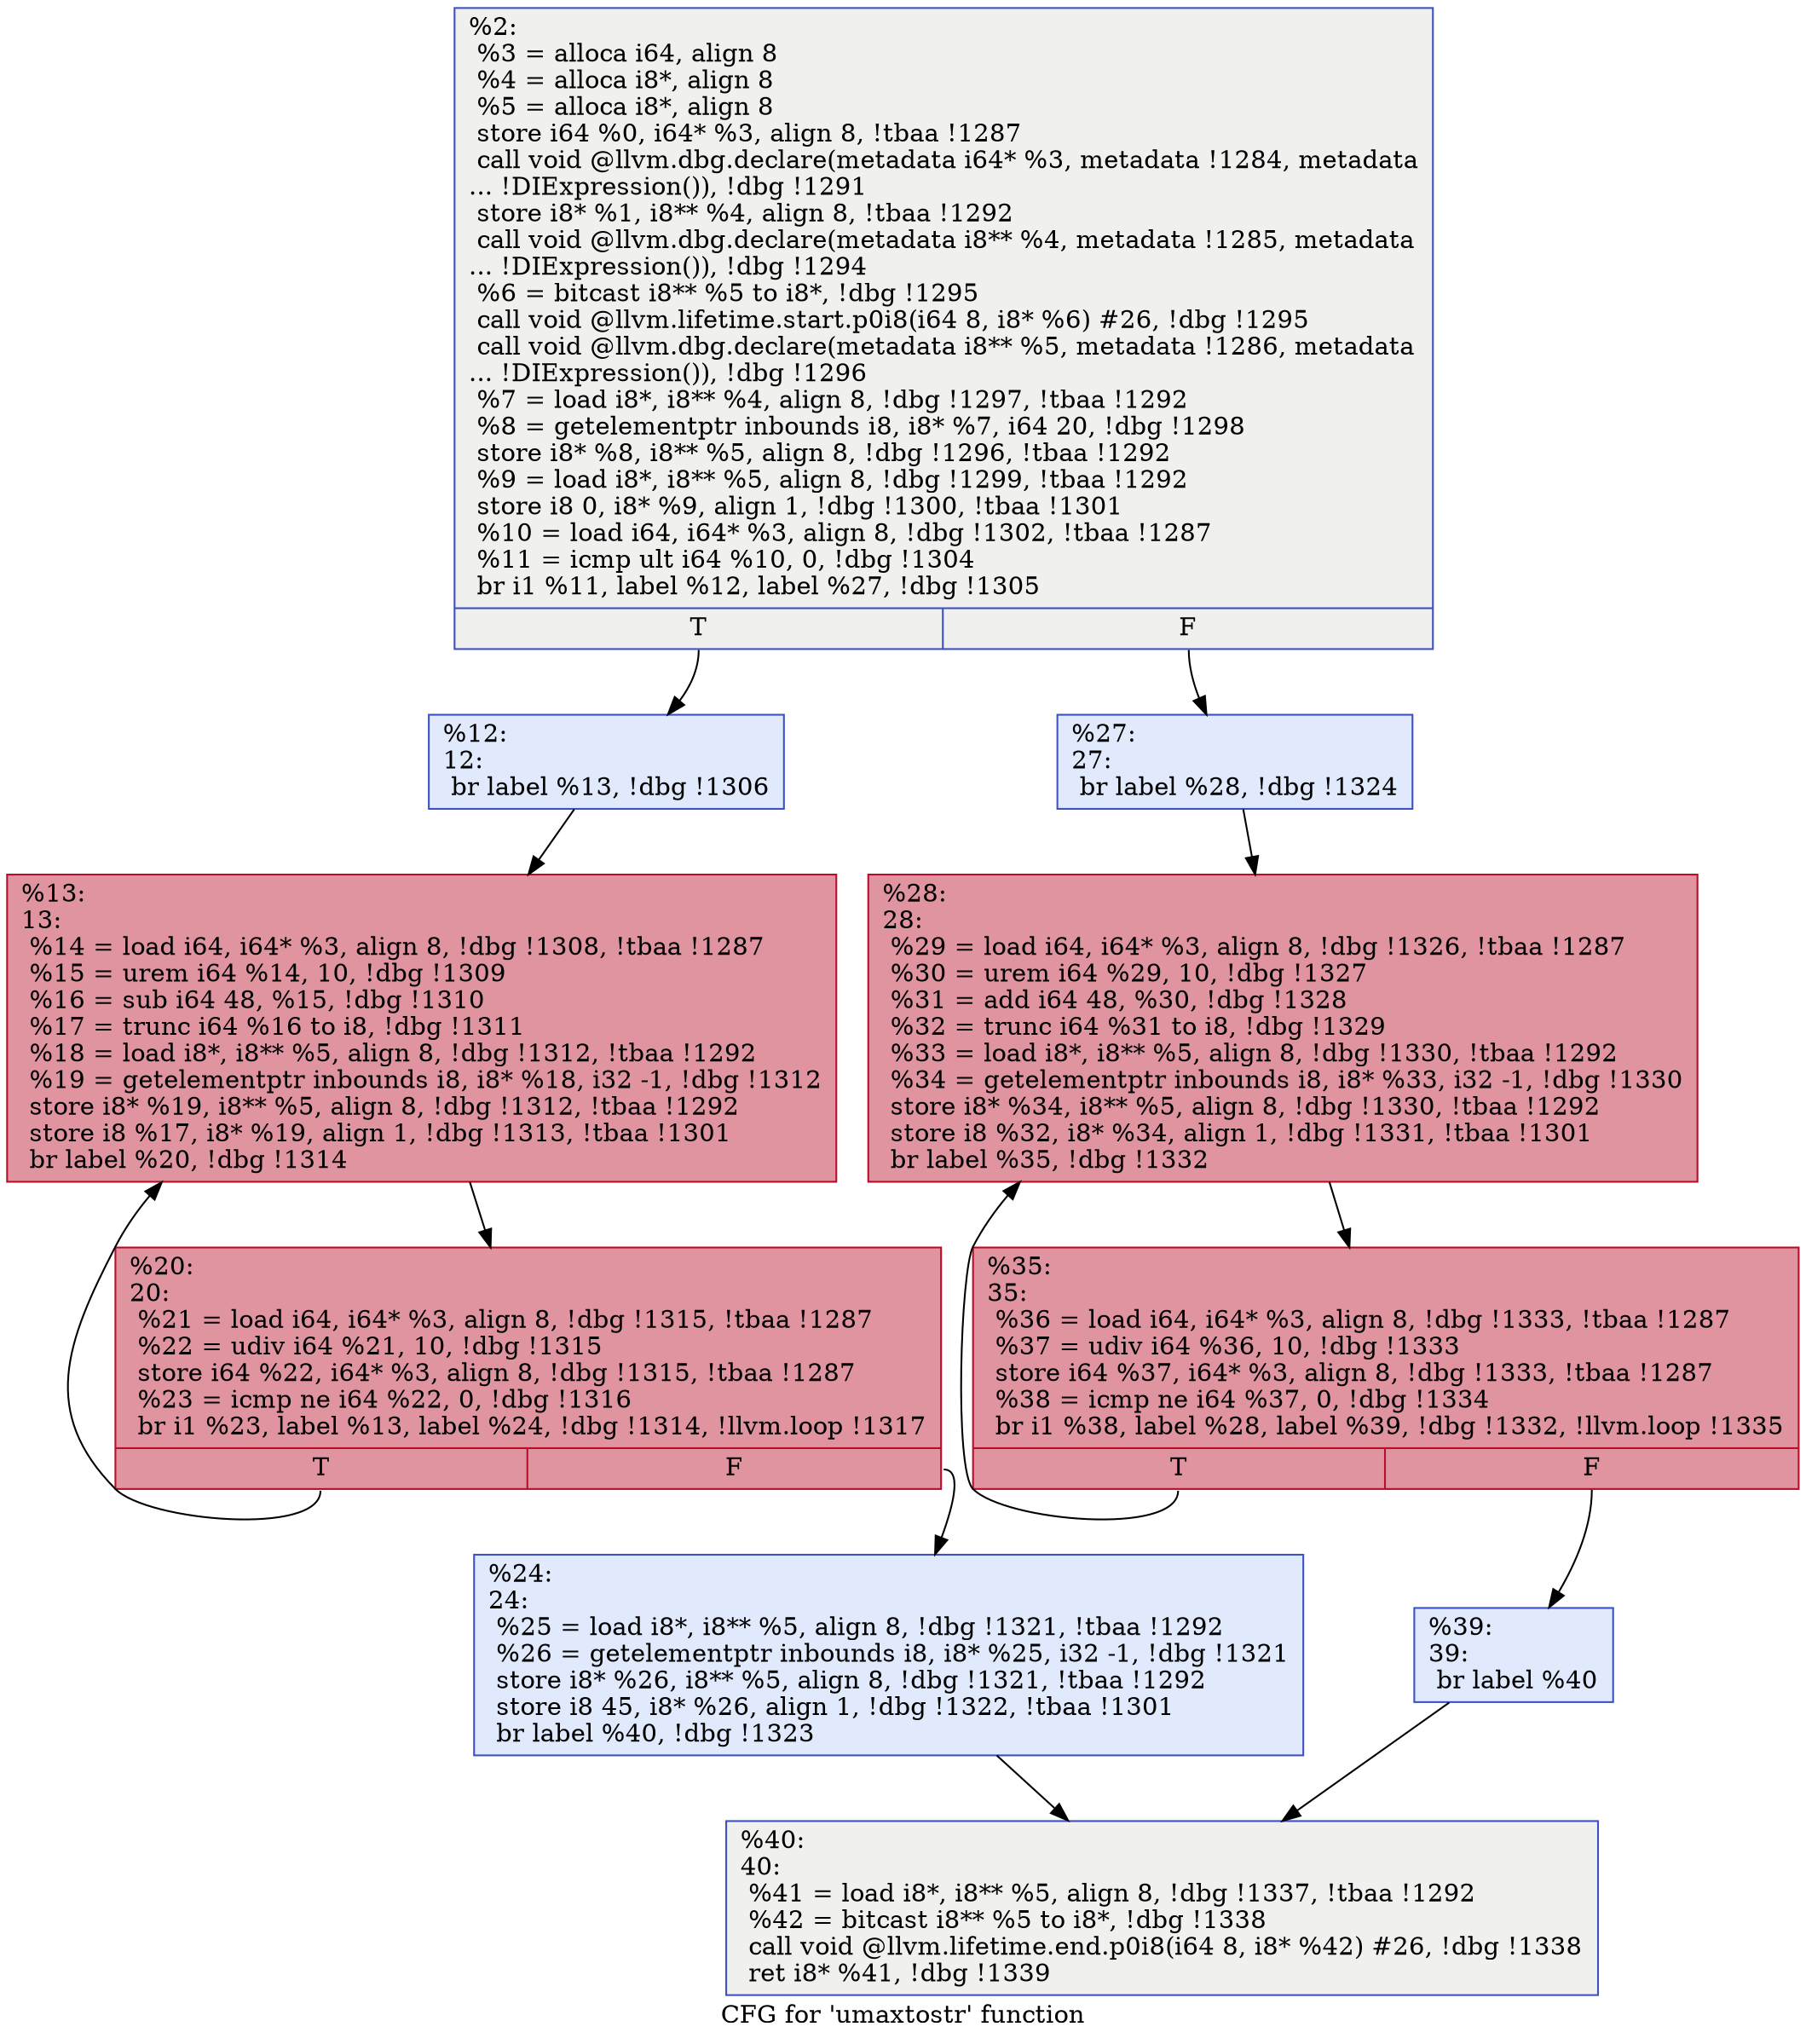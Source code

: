 digraph "CFG for 'umaxtostr' function" {
	label="CFG for 'umaxtostr' function";

	Node0x2677200 [shape=record,color="#3d50c3ff", style=filled, fillcolor="#dedcdb70",label="{%2:\l  %3 = alloca i64, align 8\l  %4 = alloca i8*, align 8\l  %5 = alloca i8*, align 8\l  store i64 %0, i64* %3, align 8, !tbaa !1287\l  call void @llvm.dbg.declare(metadata i64* %3, metadata !1284, metadata\l... !DIExpression()), !dbg !1291\l  store i8* %1, i8** %4, align 8, !tbaa !1292\l  call void @llvm.dbg.declare(metadata i8** %4, metadata !1285, metadata\l... !DIExpression()), !dbg !1294\l  %6 = bitcast i8** %5 to i8*, !dbg !1295\l  call void @llvm.lifetime.start.p0i8(i64 8, i8* %6) #26, !dbg !1295\l  call void @llvm.dbg.declare(metadata i8** %5, metadata !1286, metadata\l... !DIExpression()), !dbg !1296\l  %7 = load i8*, i8** %4, align 8, !dbg !1297, !tbaa !1292\l  %8 = getelementptr inbounds i8, i8* %7, i64 20, !dbg !1298\l  store i8* %8, i8** %5, align 8, !dbg !1296, !tbaa !1292\l  %9 = load i8*, i8** %5, align 8, !dbg !1299, !tbaa !1292\l  store i8 0, i8* %9, align 1, !dbg !1300, !tbaa !1301\l  %10 = load i64, i64* %3, align 8, !dbg !1302, !tbaa !1287\l  %11 = icmp ult i64 %10, 0, !dbg !1304\l  br i1 %11, label %12, label %27, !dbg !1305\l|{<s0>T|<s1>F}}"];
	Node0x2677200:s0 -> Node0x267ad70;
	Node0x2677200:s1 -> Node0x267af10;
	Node0x267ad70 [shape=record,color="#3d50c3ff", style=filled, fillcolor="#b9d0f970",label="{%12:\l12:                                               \l  br label %13, !dbg !1306\l}"];
	Node0x267ad70 -> Node0x267ae20;
	Node0x267ae20 [shape=record,color="#b70d28ff", style=filled, fillcolor="#b70d2870",label="{%13:\l13:                                               \l  %14 = load i64, i64* %3, align 8, !dbg !1308, !tbaa !1287\l  %15 = urem i64 %14, 10, !dbg !1309\l  %16 = sub i64 48, %15, !dbg !1310\l  %17 = trunc i64 %16 to i8, !dbg !1311\l  %18 = load i8*, i8** %5, align 8, !dbg !1312, !tbaa !1292\l  %19 = getelementptr inbounds i8, i8* %18, i32 -1, !dbg !1312\l  store i8* %19, i8** %5, align 8, !dbg !1312, !tbaa !1292\l  store i8 %17, i8* %19, align 1, !dbg !1313, !tbaa !1301\l  br label %20, !dbg !1314\l}"];
	Node0x267ae20 -> Node0x267ae70;
	Node0x267ae70 [shape=record,color="#b70d28ff", style=filled, fillcolor="#b70d2870",label="{%20:\l20:                                               \l  %21 = load i64, i64* %3, align 8, !dbg !1315, !tbaa !1287\l  %22 = udiv i64 %21, 10, !dbg !1315\l  store i64 %22, i64* %3, align 8, !dbg !1315, !tbaa !1287\l  %23 = icmp ne i64 %22, 0, !dbg !1316\l  br i1 %23, label %13, label %24, !dbg !1314, !llvm.loop !1317\l|{<s0>T|<s1>F}}"];
	Node0x267ae70:s0 -> Node0x267ae20;
	Node0x267ae70:s1 -> Node0x267aec0;
	Node0x267aec0 [shape=record,color="#3d50c3ff", style=filled, fillcolor="#b9d0f970",label="{%24:\l24:                                               \l  %25 = load i8*, i8** %5, align 8, !dbg !1321, !tbaa !1292\l  %26 = getelementptr inbounds i8, i8* %25, i32 -1, !dbg !1321\l  store i8* %26, i8** %5, align 8, !dbg !1321, !tbaa !1292\l  store i8 45, i8* %26, align 1, !dbg !1322, !tbaa !1301\l  br label %40, !dbg !1323\l}"];
	Node0x267aec0 -> Node0x267b050;
	Node0x267af10 [shape=record,color="#3d50c3ff", style=filled, fillcolor="#b9d0f970",label="{%27:\l27:                                               \l  br label %28, !dbg !1324\l}"];
	Node0x267af10 -> Node0x267af60;
	Node0x267af60 [shape=record,color="#b70d28ff", style=filled, fillcolor="#b70d2870",label="{%28:\l28:                                               \l  %29 = load i64, i64* %3, align 8, !dbg !1326, !tbaa !1287\l  %30 = urem i64 %29, 10, !dbg !1327\l  %31 = add i64 48, %30, !dbg !1328\l  %32 = trunc i64 %31 to i8, !dbg !1329\l  %33 = load i8*, i8** %5, align 8, !dbg !1330, !tbaa !1292\l  %34 = getelementptr inbounds i8, i8* %33, i32 -1, !dbg !1330\l  store i8* %34, i8** %5, align 8, !dbg !1330, !tbaa !1292\l  store i8 %32, i8* %34, align 1, !dbg !1331, !tbaa !1301\l  br label %35, !dbg !1332\l}"];
	Node0x267af60 -> Node0x267afb0;
	Node0x267afb0 [shape=record,color="#b70d28ff", style=filled, fillcolor="#b70d2870",label="{%35:\l35:                                               \l  %36 = load i64, i64* %3, align 8, !dbg !1333, !tbaa !1287\l  %37 = udiv i64 %36, 10, !dbg !1333\l  store i64 %37, i64* %3, align 8, !dbg !1333, !tbaa !1287\l  %38 = icmp ne i64 %37, 0, !dbg !1334\l  br i1 %38, label %28, label %39, !dbg !1332, !llvm.loop !1335\l|{<s0>T|<s1>F}}"];
	Node0x267afb0:s0 -> Node0x267af60;
	Node0x267afb0:s1 -> Node0x267b000;
	Node0x267b000 [shape=record,color="#3d50c3ff", style=filled, fillcolor="#b9d0f970",label="{%39:\l39:                                               \l  br label %40\l}"];
	Node0x267b000 -> Node0x267b050;
	Node0x267b050 [shape=record,color="#3d50c3ff", style=filled, fillcolor="#dedcdb70",label="{%40:\l40:                                               \l  %41 = load i8*, i8** %5, align 8, !dbg !1337, !tbaa !1292\l  %42 = bitcast i8** %5 to i8*, !dbg !1338\l  call void @llvm.lifetime.end.p0i8(i64 8, i8* %42) #26, !dbg !1338\l  ret i8* %41, !dbg !1339\l}"];
}
